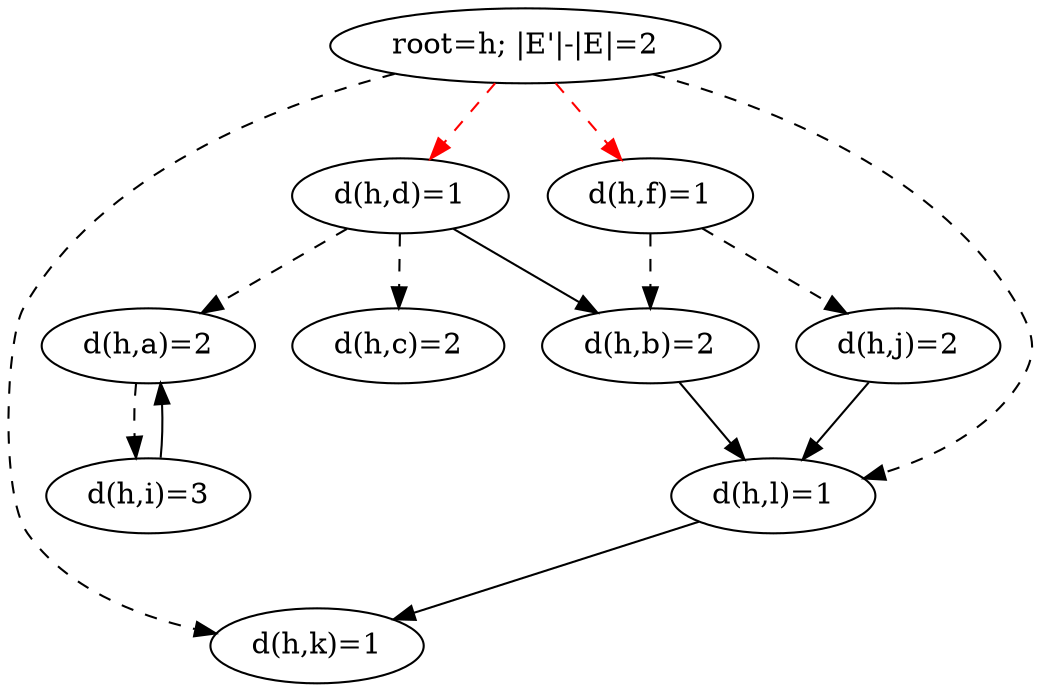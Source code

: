 digraph out {
c [label="d(h,c)=2"];
f [label="d(h,f)=1"];
f -> j [style=dashed];
f -> b [style=dashed];
d [label="d(h,d)=1"];
d -> c [style=dashed];
d -> a [style=dashed];
d -> b;
i [label="d(h,i)=3"];
i -> a;
a [label="d(h,a)=2"];
a -> i [style=dashed];
k [label="d(h,k)=1"];
h [label="root=h; |E'|-|E|=2"];
h -> f [style=dashed, color=red];
h -> d [style=dashed, color=red];
h -> k [style=dashed];
h -> l [style=dashed];
j [label="d(h,j)=2"];
j -> l;
l [label="d(h,l)=1"];
l -> k;
b [label="d(h,b)=2"];
b -> l;
}
